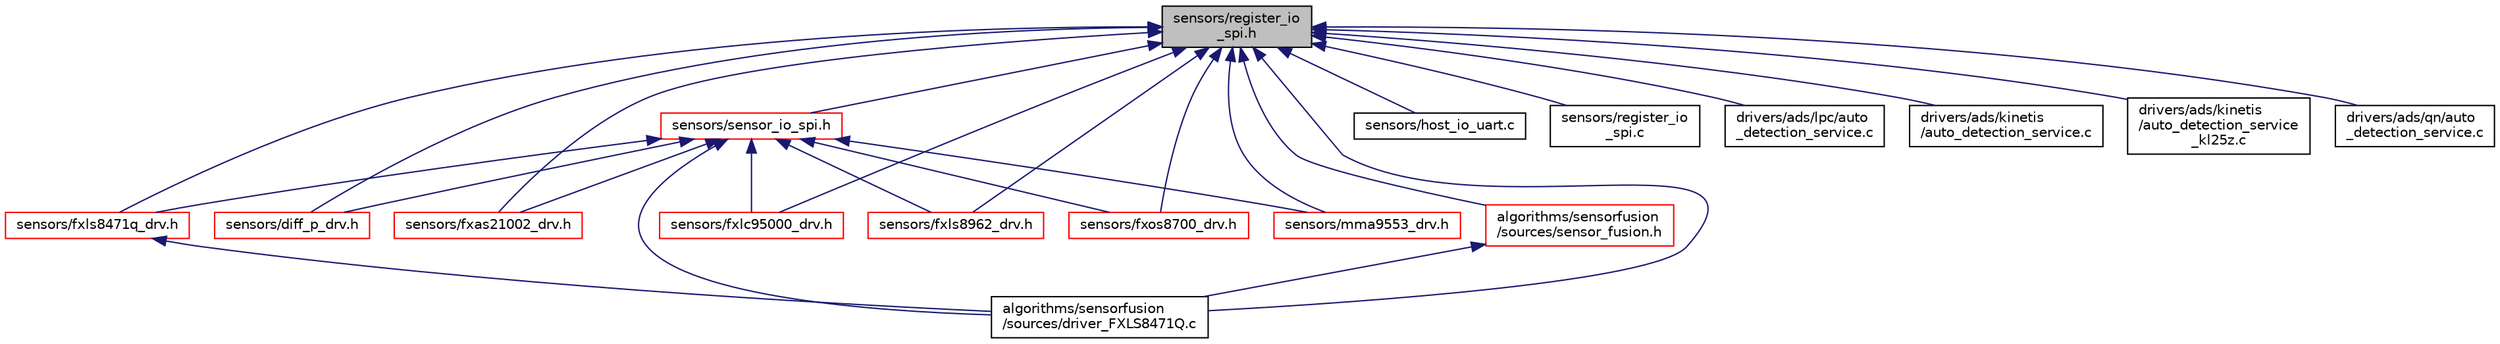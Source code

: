 digraph "sensors/register_io_spi.h"
{
  edge [fontname="Helvetica",fontsize="10",labelfontname="Helvetica",labelfontsize="10"];
  node [fontname="Helvetica",fontsize="10",shape=record];
  Node6 [label="sensors/register_io\l_spi.h",height=0.2,width=0.4,color="black", fillcolor="grey75", style="filled", fontcolor="black"];
  Node6 -> Node7 [dir="back",color="midnightblue",fontsize="10",style="solid",fontname="Helvetica"];
  Node7 [label="sensors/sensor_io_spi.h",height=0.2,width=0.4,color="red", fillcolor="white", style="filled",URL="$sensor__io__spi_8h.html",tooltip="The sensor_io_spi.h file declares low-level interface functions for reading and writing sensor regist..."];
  Node7 -> Node8 [dir="back",color="midnightblue",fontsize="10",style="solid",fontname="Helvetica"];
  Node8 [label="sensors/diff_p_drv.h",height=0.2,width=0.4,color="red", fillcolor="white", style="filled",URL="$diff__p__drv_8h.html",tooltip="The diff_p_drv.h file describes the DIFF_P driver interface and structures. "];
  Node7 -> Node16 [dir="back",color="midnightblue",fontsize="10",style="solid",fontname="Helvetica"];
  Node16 [label="sensors/fxas21002_drv.h",height=0.2,width=0.4,color="red", fillcolor="white", style="filled",URL="$fxas21002__drv_8h.html",tooltip="The fxas21002_drv.h file describes the fxas21002 driver interface and structures. ..."];
  Node7 -> Node28 [dir="back",color="midnightblue",fontsize="10",style="solid",fontname="Helvetica"];
  Node28 [label="sensors/fxlc95000_drv.h",height=0.2,width=0.4,color="red", fillcolor="white", style="filled",URL="$fxlc95000__drv_8h.html",tooltip="The fxlc95000_drv.h file describes the FXLC95000L driver interface and structures. "];
  Node7 -> Node33 [dir="back",color="midnightblue",fontsize="10",style="solid",fontname="Helvetica"];
  Node33 [label="sensors/fxls8471q_drv.h",height=0.2,width=0.4,color="red", fillcolor="white", style="filled",URL="$fxls8471q__drv_8h.html",tooltip="The fxls8471q_drv.h file describes the fxls8471q driver interface and structures. ..."];
  Node33 -> Node40 [dir="back",color="midnightblue",fontsize="10",style="solid",fontname="Helvetica"];
  Node40 [label="algorithms/sensorfusion\l/sources/driver_FXLS8471Q.c",height=0.2,width=0.4,color="black", fillcolor="white", style="filled",URL="$driver___f_x_l_s8471_q_8c.html",tooltip="Provides init() and read() functions for the FXLS8471Q 3-axis accel. "];
  Node7 -> Node41 [dir="back",color="midnightblue",fontsize="10",style="solid",fontname="Helvetica"];
  Node41 [label="sensors/fxls8962_drv.h",height=0.2,width=0.4,color="red", fillcolor="white", style="filled",URL="$fxls8962__drv_8h.html",tooltip="The fxls8962_drv.h file describes the FXLS8962AF driver interface and structures. ..."];
  Node7 -> Node46 [dir="back",color="midnightblue",fontsize="10",style="solid",fontname="Helvetica"];
  Node46 [label="sensors/fxos8700_drv.h",height=0.2,width=0.4,color="red", fillcolor="white", style="filled",URL="$fxos8700__drv_8h.html",tooltip="The fxos8700_drv.h file describes the fxos8700 driver interface and structures. "];
  Node7 -> Node59 [dir="back",color="midnightblue",fontsize="10",style="solid",fontname="Helvetica"];
  Node59 [label="sensors/mma9553_drv.h",height=0.2,width=0.4,color="red", fillcolor="white", style="filled",URL="$mma9553__drv_8h.html",tooltip="The mma9553_drv.h file describes the MMA9553L driver interface and structures. "];
  Node7 -> Node40 [dir="back",color="midnightblue",fontsize="10",style="solid",fontname="Helvetica"];
  Node6 -> Node8 [dir="back",color="midnightblue",fontsize="10",style="solid",fontname="Helvetica"];
  Node6 -> Node16 [dir="back",color="midnightblue",fontsize="10",style="solid",fontname="Helvetica"];
  Node6 -> Node28 [dir="back",color="midnightblue",fontsize="10",style="solid",fontname="Helvetica"];
  Node6 -> Node33 [dir="back",color="midnightblue",fontsize="10",style="solid",fontname="Helvetica"];
  Node6 -> Node41 [dir="back",color="midnightblue",fontsize="10",style="solid",fontname="Helvetica"];
  Node6 -> Node46 [dir="back",color="midnightblue",fontsize="10",style="solid",fontname="Helvetica"];
  Node6 -> Node66 [dir="back",color="midnightblue",fontsize="10",style="solid",fontname="Helvetica"];
  Node66 [label="sensors/host_io_uart.c",height=0.2,width=0.4,color="black", fillcolor="white", style="filled",URL="$host__io__uart_8c.html",tooltip="The host_io_uart.c file contains definitions for UART based streaming interface for sending and resei..."];
  Node6 -> Node59 [dir="back",color="midnightblue",fontsize="10",style="solid",fontname="Helvetica"];
  Node6 -> Node67 [dir="back",color="midnightblue",fontsize="10",style="solid",fontname="Helvetica"];
  Node67 [label="sensors/register_io\l_spi.c",height=0.2,width=0.4,color="black", fillcolor="white", style="filled",URL="$register__io__spi_8c.html",tooltip="The register_io_spi.c file contains definitions for low-level interface functions for reading and wri..."];
  Node6 -> Node68 [dir="back",color="midnightblue",fontsize="10",style="solid",fontname="Helvetica"];
  Node68 [label="drivers/ads/lpc/auto\l_detection_service.c",height=0.2,width=0.4,color="black", fillcolor="white", style="filled",URL="$lpc_2auto__detection__service_8c.html"];
  Node6 -> Node69 [dir="back",color="midnightblue",fontsize="10",style="solid",fontname="Helvetica"];
  Node69 [label="drivers/ads/kinetis\l/auto_detection_service.c",height=0.2,width=0.4,color="black", fillcolor="white", style="filled",URL="$kinetis_2auto__detection__service_8c.html"];
  Node6 -> Node70 [dir="back",color="midnightblue",fontsize="10",style="solid",fontname="Helvetica"];
  Node70 [label="drivers/ads/kinetis\l/auto_detection_service\l_kl25z.c",height=0.2,width=0.4,color="black", fillcolor="white", style="filled",URL="$auto__detection__service__kl25z_8c.html",tooltip="The auto detection service file implements auto detection sequence for discovery of FRDM-KL25Z Board ..."];
  Node6 -> Node71 [dir="back",color="midnightblue",fontsize="10",style="solid",fontname="Helvetica"];
  Node71 [label="drivers/ads/qn/auto\l_detection_service.c",height=0.2,width=0.4,color="black", fillcolor="white", style="filled",URL="$qn_2auto__detection__service_8c.html"];
  Node6 -> Node72 [dir="back",color="midnightblue",fontsize="10",style="solid",fontname="Helvetica"];
  Node72 [label="algorithms/sensorfusion\l/sources/sensor_fusion.h",height=0.2,width=0.4,color="red", fillcolor="white", style="filled",URL="$sensor__fusion_8h.html",tooltip="The sensor_fusion.h file implements the top level programming interface. "];
  Node72 -> Node40 [dir="back",color="midnightblue",fontsize="10",style="solid",fontname="Helvetica"];
  Node6 -> Node40 [dir="back",color="midnightblue",fontsize="10",style="solid",fontname="Helvetica"];
}
